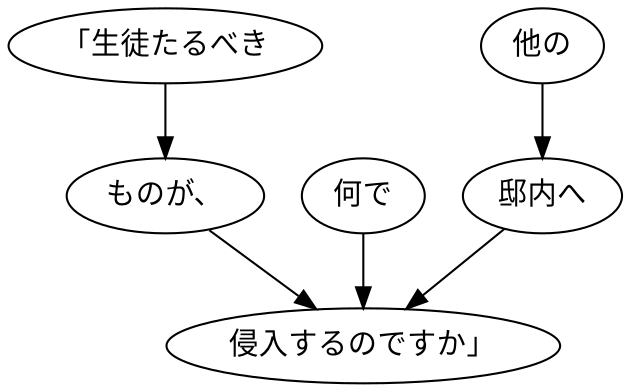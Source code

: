digraph graph4979 {
	node0 [label="「生徒たるべき"];
	node1 [label="ものが、"];
	node2 [label="何で"];
	node3 [label="他の"];
	node4 [label="邸内へ"];
	node5 [label="侵入するのですか」"];
	node0 -> node1;
	node1 -> node5;
	node2 -> node5;
	node3 -> node4;
	node4 -> node5;
}
